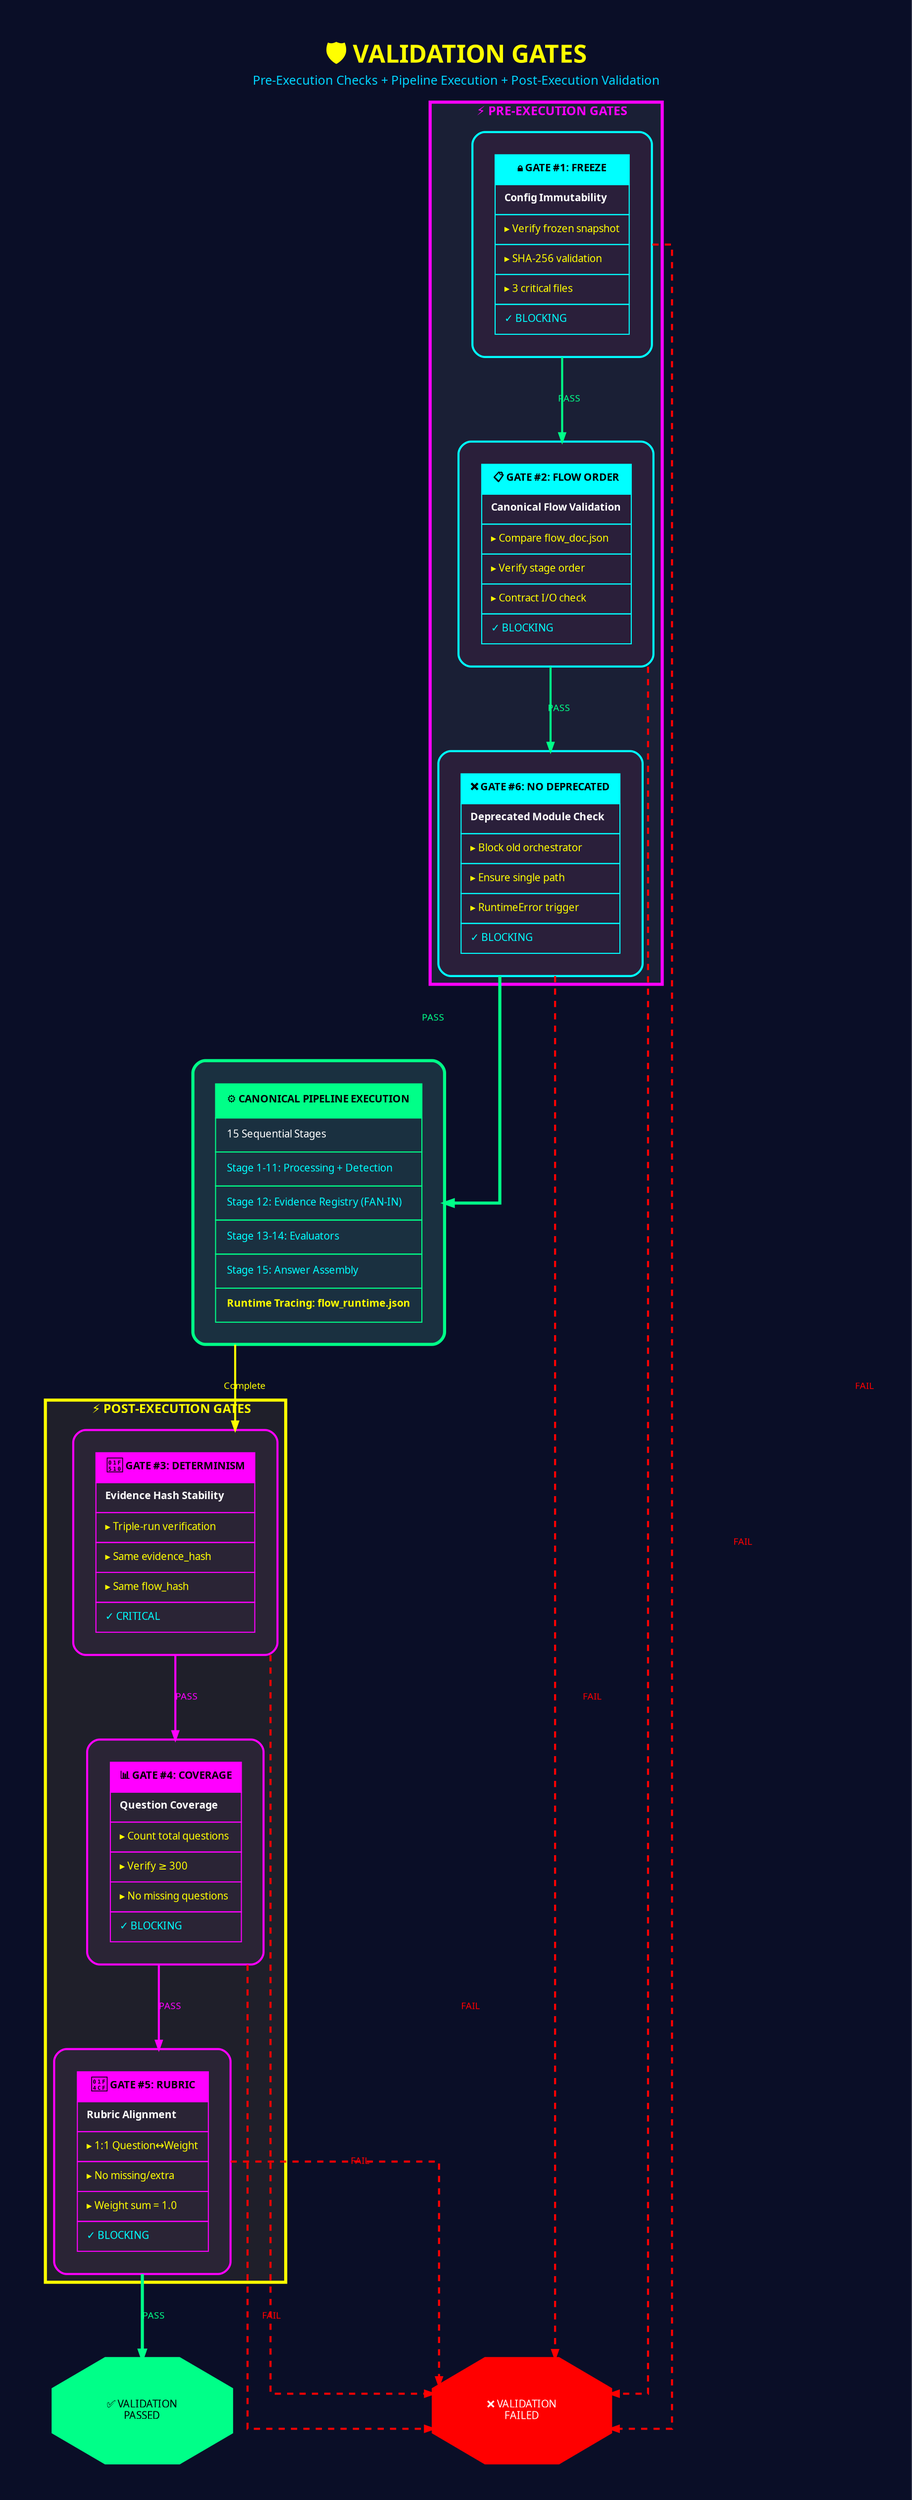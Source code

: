 digraph ValidationGates {
    graph [bgcolor="#0a0e27", fontname="JetBrains Mono", fontsize=12, rankdir=TB, splines=ortho, pad=0.5, nodesep=0.8, ranksep=1.0];
    node [fontname="JetBrains Mono", fontsize=10, style="filled,rounded", shape=box, margin=0.3];
    edge [fontname="JetBrains Mono", fontsize=9, arrowsize=0.8];

    // Title
    label=<
        <table border="0" cellborder="0" cellspacing="0">
            <tr><td><font point-size="24" color="#ffff00"><b>🛡️ VALIDATION GATES</b></font></td></tr>
            <tr><td><font point-size="12" color="#00d4ff">Pre-Execution Checks + Pipeline Execution + Post-Execution Validation</font></td></tr>
        </table>
    >;
    labelloc="t";

    // Pre-Execution Gates
    subgraph cluster_pre {
        label=<
            <font color="#ff00ff"><b>⚡ PRE-EXECUTION GATES</b></font>
        >;
        style=filled;
        fillcolor="#1a1f35";
        color="#ff00ff";
        penwidth=3;

        gate1 [label=<
            <table border="0" cellborder="1" cellspacing="0" cellpadding="8" bgcolor="#2a1f3a" color="#00ffff">
                <tr><td bgcolor="#00ffff"><font color="#000000"><b>🔒 GATE #1: FREEZE</b></font></td></tr>
                <tr><td align="left"><font color="#ffffff"><b>Config Immutability</b></font></td></tr>
                <tr><td align="left"><font color="#ffff00">▸ Verify frozen snapshot</font></td></tr>
                <tr><td align="left"><font color="#ffff00">▸ SHA-256 validation</font></td></tr>
                <tr><td align="left"><font color="#ffff00">▸ 3 critical files</font></td></tr>
                <tr><td align="left"><font color="#00ffff">✓ BLOCKING</font></td></tr>
            </table>
        >, fillcolor="#2a1f3a", color="#00ffff", penwidth=2];

        gate2 [label=<
            <table border="0" cellborder="1" cellspacing="0" cellpadding="8" bgcolor="#2a1f3a" color="#00ffff">
                <tr><td bgcolor="#00ffff"><font color="#000000"><b>📋 GATE #2: FLOW ORDER</b></font></td></tr>
                <tr><td align="left"><font color="#ffffff"><b>Canonical Flow Validation</b></font></td></tr>
                <tr><td align="left"><font color="#ffff00">▸ Compare flow_doc.json</font></td></tr>
                <tr><td align="left"><font color="#ffff00">▸ Verify stage order</font></td></tr>
                <tr><td align="left"><font color="#ffff00">▸ Contract I/O check</font></td></tr>
                <tr><td align="left"><font color="#00ffff">✓ BLOCKING</font></td></tr>
            </table>
        >, fillcolor="#2a1f3a", color="#00ffff", penwidth=2];

        gate6 [label=<
            <table border="0" cellborder="1" cellspacing="0" cellpadding="8" bgcolor="#2a1f3a" color="#00ffff">
                <tr><td bgcolor="#00ffff"><font color="#000000"><b>❌ GATE #6: NO DEPRECATED</b></font></td></tr>
                <tr><td align="left"><font color="#ffffff"><b>Deprecated Module Check</b></font></td></tr>
                <tr><td align="left"><font color="#ffff00">▸ Block old orchestrator</font></td></tr>
                <tr><td align="left"><font color="#ffff00">▸ Ensure single path</font></td></tr>
                <tr><td align="left"><font color="#ffff00">▸ RuntimeError trigger</font></td></tr>
                <tr><td align="left"><font color="#00ffff">✓ BLOCKING</font></td></tr>
            </table>
        >, fillcolor="#2a1f3a", color="#00ffff", penwidth=2];
    }

    // Pipeline Execution
    pipeline [label=<
        <table border="0" cellborder="1" cellspacing="0" cellpadding="10" bgcolor="#1a3040" color="#00ff88">
            <tr><td bgcolor="#00ff88"><font color="#000000"><b>⚙️ CANONICAL PIPELINE EXECUTION</b></font></td></tr>
            <tr><td align="left"><font color="#ffffff">15 Sequential Stages</font></td></tr>
            <tr><td align="left"><font color="#00ffff">Stage 1-11: Processing + Detection</font></td></tr>
            <tr><td align="left"><font color="#00ffff">Stage 12: Evidence Registry (FAN-IN)</font></td></tr>
            <tr><td align="left"><font color="#00ffff">Stage 13-14: Evaluators</font></td></tr>
            <tr><td align="left"><font color="#00ffff">Stage 15: Answer Assembly</font></td></tr>
            <tr><td align="left"><font color="#ffff00"><b>Runtime Tracing: flow_runtime.json</b></font></td></tr>
        </table>
    >, fillcolor="#1a3040", color="#00ff88", penwidth=3];

    // Post-Execution Gates
    subgraph cluster_post {
        label=<
            <font color="#ffff00"><b>⚡ POST-EXECUTION GATES</b></font>
        >;
        style=filled;
        fillcolor="#1f1f2a";
        color="#ffff00";
        penwidth=3;

        gate3 [label=<
            <table border="0" cellborder="1" cellspacing="0" cellpadding="8" bgcolor="#2a2435" color="#ff00ff">
                <tr><td bgcolor="#ff00ff"><font color="#000000"><b>🔐 GATE #3: DETERMINISM</b></font></td></tr>
                <tr><td align="left"><font color="#ffffff"><b>Evidence Hash Stability</b></font></td></tr>
                <tr><td align="left"><font color="#ffff00">▸ Triple-run verification</font></td></tr>
                <tr><td align="left"><font color="#ffff00">▸ Same evidence_hash</font></td></tr>
                <tr><td align="left"><font color="#ffff00">▸ Same flow_hash</font></td></tr>
                <tr><td align="left"><font color="#00ffff">✓ CRITICAL</font></td></tr>
            </table>
        >, fillcolor="#2a2435", color="#ff00ff", penwidth=2];

        gate4 [label=<
            <table border="0" cellborder="1" cellspacing="0" cellpadding="8" bgcolor="#2a2435" color="#ff00ff">
                <tr><td bgcolor="#ff00ff"><font color="#000000"><b>📊 GATE #4: COVERAGE</b></font></td></tr>
                <tr><td align="left"><font color="#ffffff"><b>Question Coverage</b></font></td></tr>
                <tr><td align="left"><font color="#ffff00">▸ Count total questions</font></td></tr>
                <tr><td align="left"><font color="#ffff00">▸ Verify ≥ 300</font></td></tr>
                <tr><td align="left"><font color="#ffff00">▸ No missing questions</font></td></tr>
                <tr><td align="left"><font color="#00ffff">✓ BLOCKING</font></td></tr>
            </table>
        >, fillcolor="#2a2435", color="#ff00ff", penwidth=2];

        gate5 [label=<
            <table border="0" cellborder="1" cellspacing="0" cellpadding="8" bgcolor="#2a2435" color="#ff00ff">
                <tr><td bgcolor="#ff00ff"><font color="#000000"><b>📏 GATE #5: RUBRIC</b></font></td></tr>
                <tr><td align="left"><font color="#ffffff"><b>Rubric Alignment</b></font></td></tr>
                <tr><td align="left"><font color="#ffff00">▸ 1:1 Question↔Weight</font></td></tr>
                <tr><td align="left"><font color="#ffff00">▸ No missing/extra</font></td></tr>
                <tr><td align="left"><font color="#ffff00">▸ Weight sum = 1.0</font></td></tr>
                <tr><td align="left"><font color="#00ffff">✓ BLOCKING</font></td></tr>
            </table>
        >, fillcolor="#2a2435", color="#ff00ff", penwidth=2];
    }

    // Success/Failure nodes
    success [label="✅ VALIDATION\nPASSED", shape=octagon, fillcolor="#00ff88", color="#00ff88", fontcolor="#000000", penwidth=3, style="filled"];
    failure [label="❌ VALIDATION\nFAILED", shape=octagon, fillcolor="#ff0000", color="#ff0000", fontcolor="#ffffff", penwidth=3, style="filled"];

    // Flow
    gate1 -> gate2 [label="PASS", color="#00ff88", fontcolor="#00ff88", penwidth=2];
    gate2 -> gate6 [label="PASS", color="#00ff88", fontcolor="#00ff88", penwidth=2];
    gate6 -> pipeline [label="PASS", color="#00ff88", fontcolor="#00ff88", penwidth=3, style="bold"];

    pipeline -> gate3 [label="Complete", color="#ffff00", fontcolor="#ffff00", penwidth=2];
    gate3 -> gate4 [label="PASS", color="#ff00ff", fontcolor="#ff00ff", penwidth=2];
    gate4 -> gate5 [label="PASS", color="#ff00ff", fontcolor="#ff00ff", penwidth=2];
    gate5 -> success [label="PASS", color="#00ff88", fontcolor="#00ff88", penwidth=3, style="bold"];

    // Failure paths
    gate1 -> failure [label="FAIL", color="#ff0000", fontcolor="#ff0000", penwidth=2, style="dashed"];
    gate2 -> failure [label="FAIL", color="#ff0000", fontcolor="#ff0000", penwidth=2, style="dashed"];
    gate6 -> failure [label="FAIL", color="#ff0000", fontcolor="#ff0000", penwidth=2, style="dashed"];
    gate3 -> failure [label="FAIL", color="#ff0000", fontcolor="#ff0000", penwidth=2, style="dashed"];
    gate4 -> failure [label="FAIL", color="#ff0000", fontcolor="#ff0000", penwidth=2, style="dashed"];
    gate5 -> failure [label="FAIL", color="#ff0000", fontcolor="#ff0000", penwidth=2, style="dashed"];
}
